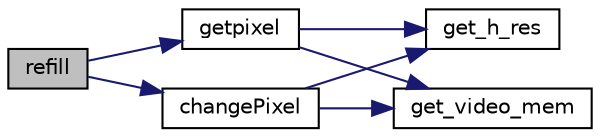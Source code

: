 digraph "refill"
{
 // INTERACTIVE_SVG=YES
 // LATEX_PDF_SIZE
  bgcolor="transparent";
  edge [fontname="Helvetica",fontsize="10",labelfontname="Helvetica",labelfontsize="10"];
  node [fontname="Helvetica",fontsize="10",shape=record];
  rankdir="LR";
  Node29 [label="refill",height=0.2,width=0.4,color="black", fillcolor="grey75", style="filled", fontcolor="black",tooltip=" "];
  Node29 -> Node30 [color="midnightblue",fontsize="10",style="solid"];
  Node30 [label="getpixel",height=0.2,width=0.4,color="black",URL="$group__video.html#ga07dd5e8b0cf0aa3aa860a89f4093045b",tooltip="get pixel color from a position on the screen"];
  Node30 -> Node31 [color="midnightblue",fontsize="10",style="solid"];
  Node31 [label="get_h_res",height=0.2,width=0.4,color="black",URL="$group__video.html#ga3456b8539e4326dd13cbfc4f81b609f1",tooltip=" "];
  Node30 -> Node32 [color="midnightblue",fontsize="10",style="solid"];
  Node32 [label="get_video_mem",height=0.2,width=0.4,color="black",URL="$group__video.html#ga1d04069f4e8b1556a7a1ed2cd95bfdea",tooltip=" "];
  Node29 -> Node33 [color="midnightblue",fontsize="10",style="solid"];
  Node33 [label="changePixel",height=0.2,width=0.4,color="black",URL="$group__video.html#gaad3b8372cfabe442562c9c5d6e4db348",tooltip="set pixel color to a position on the screen"];
  Node33 -> Node31 [color="midnightblue",fontsize="10",style="solid"];
  Node33 -> Node32 [color="midnightblue",fontsize="10",style="solid"];
}
